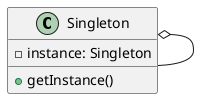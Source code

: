 @startuml

class Singleton{
    -instance: Singleton
    +getInstance()
}

Singleton o-- Singleton

@enduml